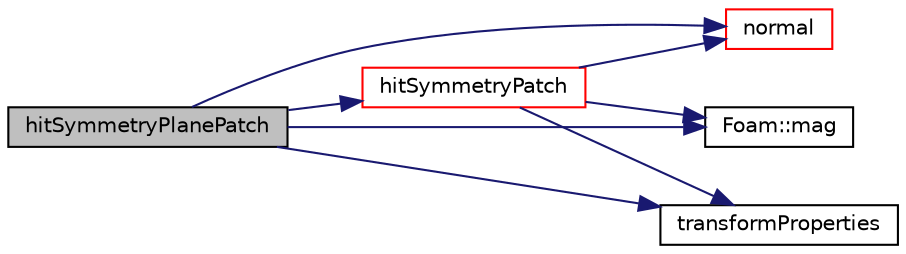 digraph "hitSymmetryPlanePatch"
{
  bgcolor="transparent";
  edge [fontname="Helvetica",fontsize="10",labelfontname="Helvetica",labelfontsize="10"];
  node [fontname="Helvetica",fontsize="10",shape=record];
  rankdir="LR";
  Node2845 [label="hitSymmetryPlanePatch",height=0.2,width=0.4,color="black", fillcolor="grey75", style="filled", fontcolor="black"];
  Node2845 -> Node2846 [color="midnightblue",fontsize="10",style="solid",fontname="Helvetica"];
  Node2846 [label="hitSymmetryPatch",height=0.2,width=0.4,color="red",URL="$a24721.html#a232d12f07f45b23a1cf401bb83d5c234",tooltip="Overridable function to handle the particle hitting a. "];
  Node2846 -> Node2847 [color="midnightblue",fontsize="10",style="solid",fontname="Helvetica"];
  Node2847 [label="normal",height=0.2,width=0.4,color="red",URL="$a24721.html#ad626ef30cf97c5bcf2b81d102ad70096",tooltip="Return the normal of the tri on tetFacei_ for the. "];
  Node2846 -> Node2899 [color="midnightblue",fontsize="10",style="solid",fontname="Helvetica"];
  Node2899 [label="Foam::mag",height=0.2,width=0.4,color="black",URL="$a21851.html#a929da2a3fdcf3dacbbe0487d3a330dae"];
  Node2846 -> Node2900 [color="midnightblue",fontsize="10",style="solid",fontname="Helvetica"];
  Node2900 [label="transformProperties",height=0.2,width=0.4,color="black",URL="$a24721.html#a021e6438cfdab7a29053eb812cda8ea3",tooltip="Transform the physical properties of the particle. "];
  Node2845 -> Node2899 [color="midnightblue",fontsize="10",style="solid",fontname="Helvetica"];
  Node2845 -> Node2847 [color="midnightblue",fontsize="10",style="solid",fontname="Helvetica"];
  Node2845 -> Node2900 [color="midnightblue",fontsize="10",style="solid",fontname="Helvetica"];
}
